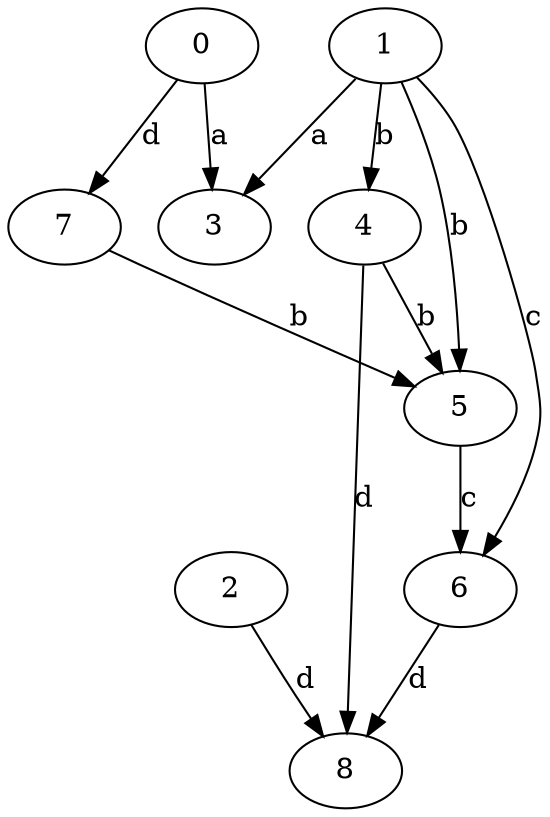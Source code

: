 strict digraph  {
2;
0;
3;
4;
5;
6;
7;
8;
1;
2 -> 8  [label=d];
0 -> 3  [label=a];
0 -> 7  [label=d];
4 -> 5  [label=b];
4 -> 8  [label=d];
5 -> 6  [label=c];
6 -> 8  [label=d];
7 -> 5  [label=b];
1 -> 3  [label=a];
1 -> 4  [label=b];
1 -> 5  [label=b];
1 -> 6  [label=c];
}
